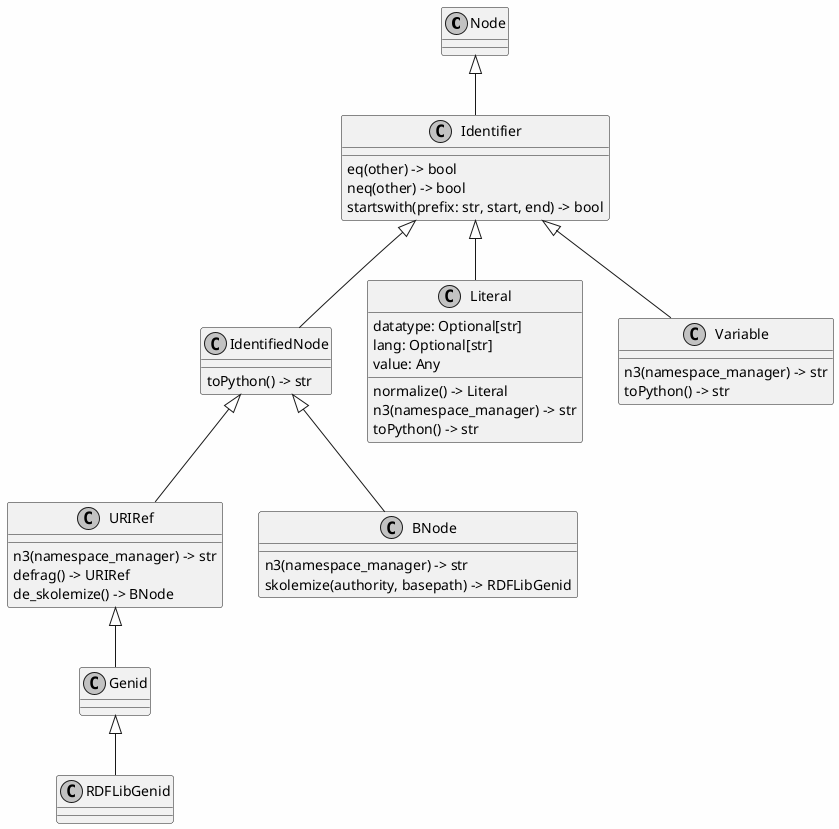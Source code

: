 @startuml
skinparam shadowing false
skinparam monochrome true
skinparam packageStyle rectangle
skinparam backgroundColor FFFFFE

class Node

class Identifier {
    eq(other) -> bool
    neq(other) -> bool
    startswith(prefix: str, start, end) -> bool
}
Identifier -up-|> Node

class IdentifiedNode {
    toPython() -> str
}
IdentifiedNode -up-|> Identifier

class URIRef {
    n3(namespace_manager) -> str
    defrag() -> URIRef
    de_skolemize() -> BNode
}
URIRef -up-|> IdentifiedNode


class Genid
Genid -up-|> URIRef

class RDFLibGenid
RDFLibGenid -up-|> Genid

class BNode {
    n3(namespace_manager) -> str
    skolemize(authority, basepath) -> RDFLibGenid
}
BNode -up-|> IdentifiedNode

class Literal {
    datatype: Optional[str]
    lang: Optional[str]
    value: Any

    normalize() -> Literal
    n3(namespace_manager) -> str
    toPython() -> str
}
Literal -up-|> Identifier

class Variable {
    n3(namespace_manager) -> str
    toPython() -> str
}
Variable -up-|> Identifier

@enduml
